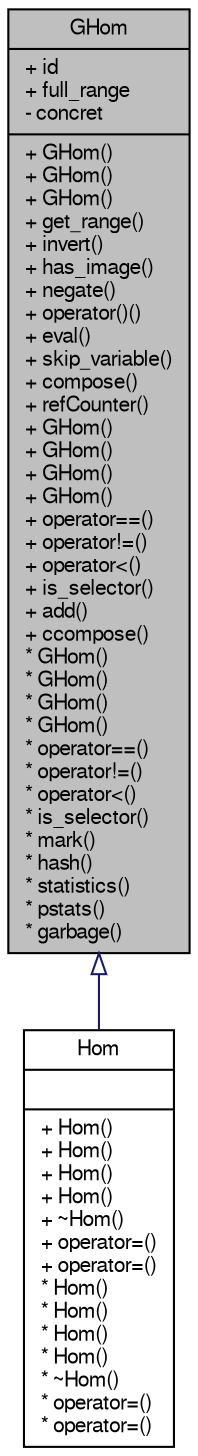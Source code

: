 digraph "GHom"
{
  edge [fontname="FreeSans",fontsize="10",labelfontname="FreeSans",labelfontsize="10"];
  node [fontname="FreeSans",fontsize="10",shape=record];
  Node1 [label="{GHom\n|+ id\l+ full_range\l- concret\l|+ GHom()\l+ GHom()\l+ GHom()\l+ get_range()\l+ invert()\l+ has_image()\l+ negate()\l+ operator()()\l+ eval()\l+ skip_variable()\l+ compose()\l+ refCounter()\l+ GHom()\l+ GHom()\l+ GHom()\l+ GHom()\l+ operator==()\l+ operator!=()\l+ operator\<()\l+ is_selector()\l+ add()\l+ ccompose()\l* GHom()\l* GHom()\l* GHom()\l* GHom()\l* operator==()\l* operator!=()\l* operator\<()\l* is_selector()\l* mark()\l* hash()\l* statistics()\l* pstats()\l* garbage()\l}",height=0.2,width=0.4,color="black", fillcolor="grey75", style="filled" fontcolor="black"];
  Node1 -> Node2 [dir="back",color="midnightblue",fontsize="10",style="solid",arrowtail="onormal",fontname="FreeSans"];
  Node2 [label="{Hom\n||+ Hom()\l+ Hom()\l+ Hom()\l+ Hom()\l+ ~Hom()\l+ operator=()\l+ operator=()\l* Hom()\l* Hom()\l* Hom()\l* Hom()\l* ~Hom()\l* operator=()\l* operator=()\l}",height=0.2,width=0.4,color="black", fillcolor="white", style="filled",URL="$classHom.html",tooltip="This is the user interface class to manipulate homomorphisms. "];
}

